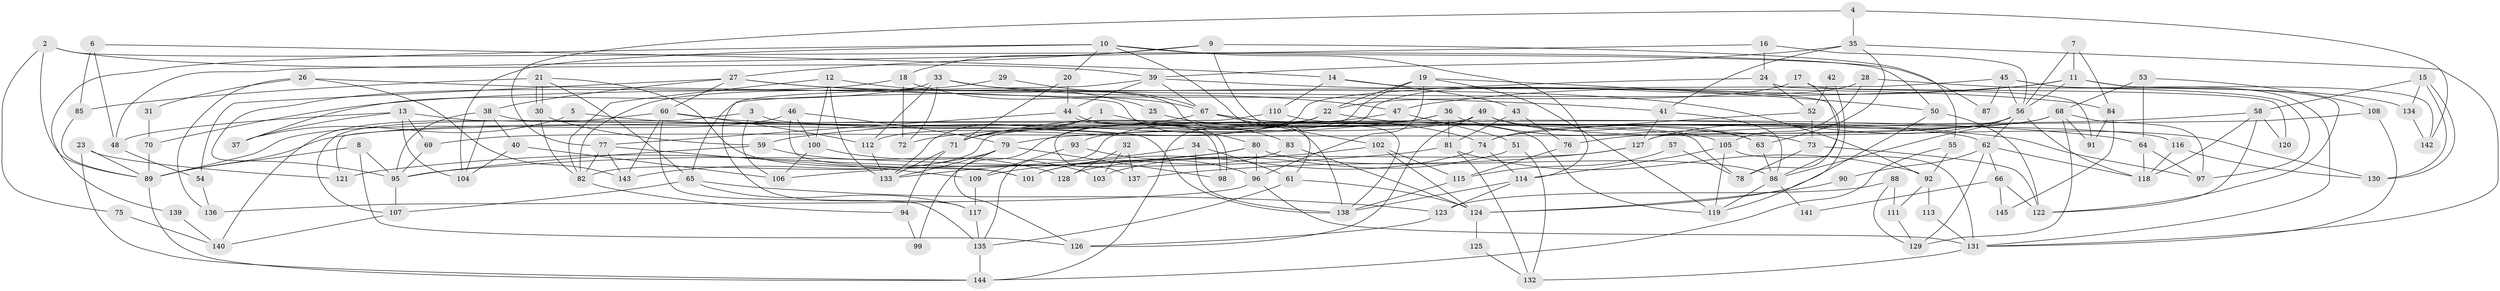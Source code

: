 // Generated by graph-tools (version 1.1) at 2025/50/03/09/25 03:50:07]
// undirected, 145 vertices, 290 edges
graph export_dot {
graph [start="1"]
  node [color=gray90,style=filled];
  1;
  2;
  3;
  4;
  5;
  6;
  7;
  8;
  9;
  10;
  11;
  12;
  13;
  14;
  15;
  16;
  17;
  18;
  19;
  20;
  21;
  22;
  23;
  24;
  25;
  26;
  27;
  28;
  29;
  30;
  31;
  32;
  33;
  34;
  35;
  36;
  37;
  38;
  39;
  40;
  41;
  42;
  43;
  44;
  45;
  46;
  47;
  48;
  49;
  50;
  51;
  52;
  53;
  54;
  55;
  56;
  57;
  58;
  59;
  60;
  61;
  62;
  63;
  64;
  65;
  66;
  67;
  68;
  69;
  70;
  71;
  72;
  73;
  74;
  75;
  76;
  77;
  78;
  79;
  80;
  81;
  82;
  83;
  84;
  85;
  86;
  87;
  88;
  89;
  90;
  91;
  92;
  93;
  94;
  95;
  96;
  97;
  98;
  99;
  100;
  101;
  102;
  103;
  104;
  105;
  106;
  107;
  108;
  109;
  110;
  111;
  112;
  113;
  114;
  115;
  116;
  117;
  118;
  119;
  120;
  121;
  122;
  123;
  124;
  125;
  126;
  127;
  128;
  129;
  130;
  131;
  132;
  133;
  134;
  135;
  136;
  137;
  138;
  139;
  140;
  141;
  142;
  143;
  144;
  145;
  1 -- 83;
  1 -- 71;
  1 -- 133;
  2 -- 50;
  2 -- 39;
  2 -- 75;
  2 -- 89;
  3 -- 106;
  3 -- 107;
  3 -- 62;
  4 -- 142;
  4 -- 35;
  4 -- 77;
  5 -- 37;
  5 -- 97;
  6 -- 85;
  6 -- 48;
  6 -- 14;
  7 -- 56;
  7 -- 11;
  7 -- 84;
  8 -- 89;
  8 -- 126;
  8 -- 95;
  9 -- 55;
  9 -- 27;
  9 -- 18;
  9 -- 138;
  10 -- 114;
  10 -- 104;
  10 -- 20;
  10 -- 61;
  10 -- 87;
  10 -- 139;
  11 -- 122;
  11 -- 47;
  11 -- 56;
  11 -- 70;
  11 -- 142;
  12 -- 82;
  12 -- 133;
  12 -- 25;
  12 -- 100;
  13 -- 69;
  13 -- 138;
  13 -- 37;
  13 -- 48;
  13 -- 104;
  14 -- 86;
  14 -- 43;
  14 -- 110;
  15 -- 58;
  15 -- 130;
  15 -- 130;
  15 -- 134;
  16 -- 56;
  16 -- 24;
  16 -- 48;
  17 -- 91;
  17 -- 22;
  17 -- 78;
  18 -- 72;
  18 -- 67;
  18 -- 95;
  19 -- 93;
  19 -- 119;
  19 -- 22;
  19 -- 50;
  19 -- 96;
  20 -- 44;
  20 -- 71;
  21 -- 65;
  21 -- 30;
  21 -- 30;
  21 -- 85;
  21 -- 101;
  22 -- 63;
  22 -- 72;
  22 -- 99;
  22 -- 137;
  23 -- 121;
  23 -- 144;
  23 -- 89;
  24 -- 52;
  24 -- 112;
  24 -- 120;
  25 -- 74;
  26 -- 80;
  26 -- 143;
  26 -- 31;
  26 -- 136;
  27 -- 38;
  27 -- 92;
  27 -- 41;
  27 -- 54;
  27 -- 60;
  28 -- 105;
  28 -- 144;
  28 -- 134;
  29 -- 67;
  29 -- 82;
  30 -- 59;
  30 -- 82;
  31 -- 70;
  32 -- 137;
  32 -- 103;
  32 -- 128;
  33 -- 138;
  33 -- 112;
  33 -- 37;
  33 -- 47;
  33 -- 72;
  34 -- 133;
  34 -- 138;
  34 -- 61;
  35 -- 131;
  35 -- 41;
  35 -- 39;
  35 -- 63;
  36 -- 59;
  36 -- 73;
  36 -- 81;
  36 -- 135;
  38 -- 104;
  38 -- 95;
  38 -- 40;
  38 -- 78;
  39 -- 67;
  39 -- 44;
  39 -- 84;
  39 -- 117;
  40 -- 106;
  40 -- 104;
  41 -- 86;
  41 -- 127;
  42 -- 52;
  42 -- 119;
  43 -- 81;
  43 -- 76;
  44 -- 98;
  44 -- 98;
  44 -- 77;
  45 -- 131;
  45 -- 56;
  45 -- 65;
  45 -- 87;
  45 -- 97;
  46 -- 79;
  46 -- 89;
  46 -- 100;
  46 -- 101;
  47 -- 71;
  47 -- 51;
  48 -- 54;
  49 -- 71;
  49 -- 82;
  49 -- 63;
  49 -- 126;
  49 -- 130;
  50 -- 124;
  50 -- 122;
  51 -- 132;
  51 -- 103;
  52 -- 73;
  52 -- 74;
  53 -- 68;
  53 -- 108;
  53 -- 64;
  54 -- 136;
  55 -- 144;
  55 -- 92;
  56 -- 62;
  56 -- 76;
  56 -- 86;
  56 -- 118;
  56 -- 127;
  57 -- 115;
  57 -- 78;
  58 -- 118;
  58 -- 79;
  58 -- 120;
  58 -- 122;
  59 -- 95;
  59 -- 128;
  60 -- 135;
  60 -- 64;
  60 -- 112;
  60 -- 140;
  60 -- 143;
  61 -- 124;
  61 -- 135;
  62 -- 118;
  62 -- 66;
  62 -- 90;
  62 -- 129;
  63 -- 86;
  64 -- 97;
  64 -- 118;
  65 -- 117;
  65 -- 107;
  65 -- 123;
  66 -- 122;
  66 -- 141;
  66 -- 145;
  67 -- 89;
  67 -- 102;
  67 -- 105;
  67 -- 119;
  68 -- 74;
  68 -- 97;
  68 -- 69;
  68 -- 91;
  68 -- 129;
  69 -- 95;
  70 -- 89;
  71 -- 133;
  71 -- 94;
  73 -- 78;
  73 -- 122;
  74 -- 101;
  74 -- 114;
  75 -- 140;
  76 -- 115;
  77 -- 82;
  77 -- 109;
  77 -- 143;
  79 -- 126;
  79 -- 143;
  79 -- 98;
  79 -- 133;
  80 -- 96;
  80 -- 86;
  80 -- 106;
  80 -- 121;
  81 -- 95;
  81 -- 92;
  81 -- 132;
  82 -- 94;
  83 -- 101;
  83 -- 124;
  84 -- 91;
  84 -- 145;
  85 -- 89;
  86 -- 119;
  86 -- 141;
  88 -- 123;
  88 -- 129;
  88 -- 111;
  89 -- 144;
  90 -- 124;
  92 -- 111;
  92 -- 113;
  93 -- 96;
  93 -- 109;
  94 -- 99;
  95 -- 107;
  96 -- 136;
  96 -- 131;
  100 -- 103;
  100 -- 106;
  102 -- 109;
  102 -- 115;
  102 -- 124;
  105 -- 119;
  105 -- 114;
  105 -- 131;
  107 -- 140;
  108 -- 131;
  108 -- 127;
  109 -- 117;
  110 -- 116;
  110 -- 121;
  111 -- 129;
  112 -- 133;
  113 -- 131;
  114 -- 138;
  114 -- 123;
  115 -- 138;
  116 -- 118;
  116 -- 130;
  117 -- 135;
  123 -- 126;
  124 -- 125;
  125 -- 132;
  127 -- 128;
  127 -- 137;
  131 -- 132;
  134 -- 142;
  135 -- 144;
  139 -- 140;
}
